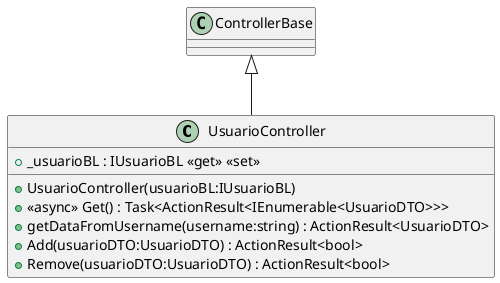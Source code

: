 @startuml
class UsuarioController {
    + _usuarioBL : IUsuarioBL <<get>> <<set>>
    + UsuarioController(usuarioBL:IUsuarioBL)
    + <<async>> Get() : Task<ActionResult<IEnumerable<UsuarioDTO>>>
    + getDataFromUsername(username:string) : ActionResult<UsuarioDTO>
    + Add(usuarioDTO:UsuarioDTO) : ActionResult<bool>
    + Remove(usuarioDTO:UsuarioDTO) : ActionResult<bool>
}
ControllerBase <|-- UsuarioController
@enduml
